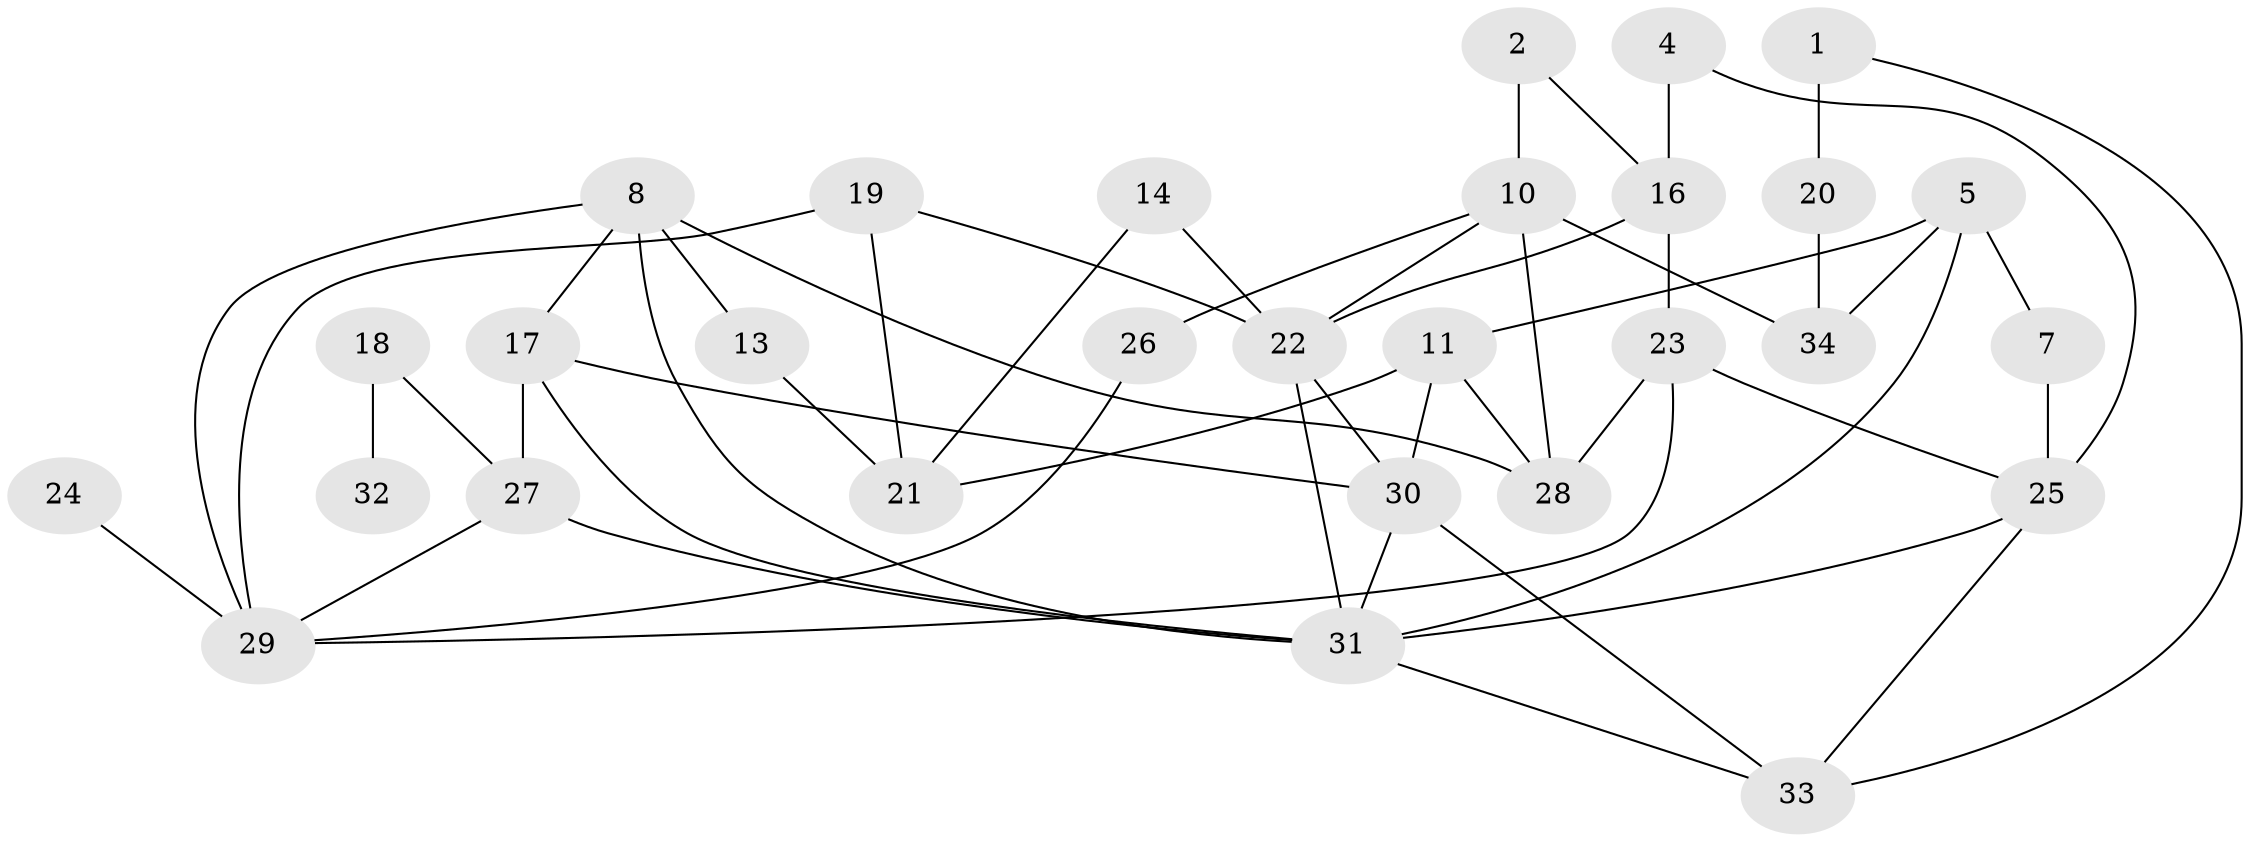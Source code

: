 // original degree distribution, {1: 0.22058823529411764, 2: 0.22058823529411764, 3: 0.2647058823529412, 5: 0.1323529411764706, 4: 0.04411764705882353, 0: 0.07352941176470588, 6: 0.04411764705882353}
// Generated by graph-tools (version 1.1) at 2025/45/03/06/25 01:45:09]
// undirected, 29 vertices, 51 edges
graph export_dot {
graph [start="1"]
  node [color=gray90,style=filled];
  1;
  2;
  4;
  5;
  7;
  8;
  10;
  11;
  13;
  14;
  16;
  17;
  18;
  19;
  20;
  21;
  22;
  23;
  24;
  25;
  26;
  27;
  28;
  29;
  30;
  31;
  32;
  33;
  34;
  1 -- 20 [weight=1.0];
  1 -- 33 [weight=1.0];
  2 -- 10 [weight=1.0];
  2 -- 16 [weight=1.0];
  4 -- 16 [weight=1.0];
  4 -- 25 [weight=1.0];
  5 -- 7 [weight=1.0];
  5 -- 11 [weight=1.0];
  5 -- 31 [weight=1.0];
  5 -- 34 [weight=1.0];
  7 -- 25 [weight=1.0];
  8 -- 13 [weight=1.0];
  8 -- 17 [weight=1.0];
  8 -- 28 [weight=1.0];
  8 -- 29 [weight=1.0];
  8 -- 31 [weight=1.0];
  10 -- 22 [weight=1.0];
  10 -- 26 [weight=1.0];
  10 -- 28 [weight=1.0];
  10 -- 34 [weight=1.0];
  11 -- 21 [weight=1.0];
  11 -- 28 [weight=1.0];
  11 -- 30 [weight=1.0];
  13 -- 21 [weight=1.0];
  14 -- 21 [weight=1.0];
  14 -- 22 [weight=1.0];
  16 -- 22 [weight=1.0];
  16 -- 23 [weight=1.0];
  17 -- 27 [weight=1.0];
  17 -- 30 [weight=1.0];
  17 -- 31 [weight=1.0];
  18 -- 27 [weight=1.0];
  18 -- 32 [weight=1.0];
  19 -- 21 [weight=1.0];
  19 -- 22 [weight=1.0];
  19 -- 29 [weight=1.0];
  20 -- 34 [weight=1.0];
  22 -- 30 [weight=1.0];
  22 -- 31 [weight=1.0];
  23 -- 25 [weight=1.0];
  23 -- 28 [weight=1.0];
  23 -- 29 [weight=1.0];
  24 -- 29 [weight=2.0];
  25 -- 31 [weight=1.0];
  25 -- 33 [weight=1.0];
  26 -- 29 [weight=1.0];
  27 -- 29 [weight=1.0];
  27 -- 31 [weight=1.0];
  30 -- 31 [weight=1.0];
  30 -- 33 [weight=1.0];
  31 -- 33 [weight=1.0];
}
